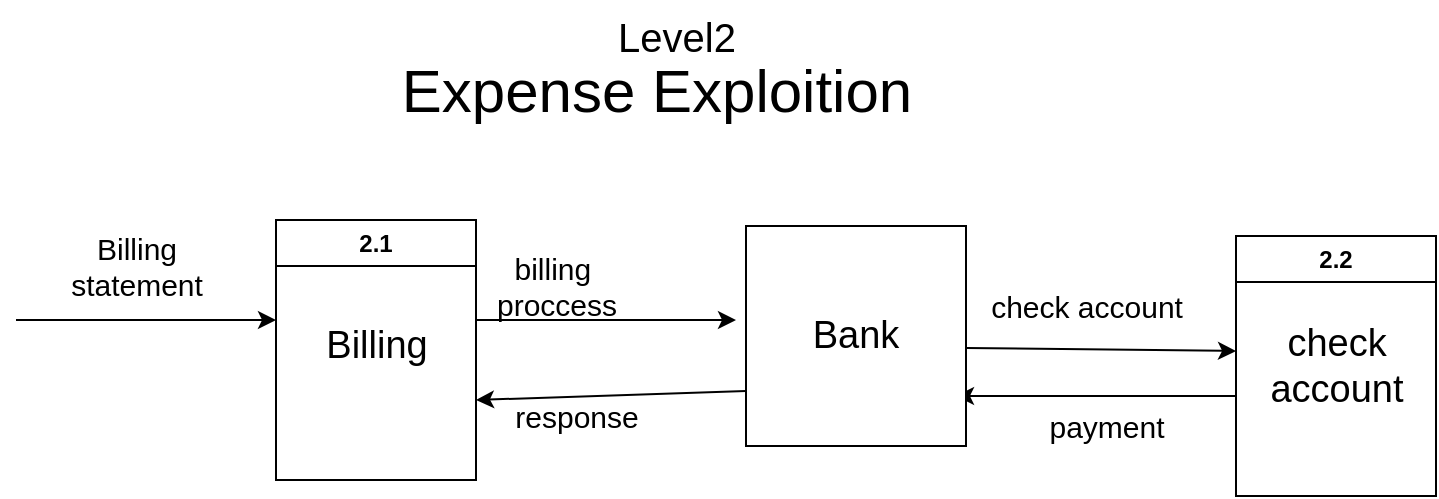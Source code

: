 <mxfile version="24.1.0" type="github">
  <diagram name="Page-1" id="6133507b-19e7-1e82-6fc7-422aa6c4b21f">
    <mxGraphModel dx="2150" dy="522" grid="1" gridSize="10" guides="1" tooltips="1" connect="1" arrows="1" fold="1" page="1" pageScale="1" pageWidth="1100" pageHeight="850" background="none" math="0" shadow="0">
      <root>
        <mxCell id="0" />
        <mxCell id="1" parent="0" />
        <mxCell id="MJDXx_GrSuv8oWpGFcrC-1" value="2.1" style="swimlane;whiteSpace=wrap;html=1;" vertex="1" parent="1">
          <mxGeometry x="-930" y="130" width="100" height="130" as="geometry" />
        </mxCell>
        <mxCell id="MJDXx_GrSuv8oWpGFcrC-2" value="&lt;font style=&quot;font-size: 19px;&quot;&gt;Billing&lt;/font&gt;" style="text;html=1;align=center;verticalAlign=middle;resizable=0;points=[];autosize=1;strokeColor=none;fillColor=none;" vertex="1" parent="1">
          <mxGeometry x="-915" y="173" width="70" height="40" as="geometry" />
        </mxCell>
        <mxCell id="MJDXx_GrSuv8oWpGFcrC-3" value="" style="endArrow=classic;html=1;rounded=0;" edge="1" parent="1">
          <mxGeometry width="50" height="50" relative="1" as="geometry">
            <mxPoint x="-1060" y="180" as="sourcePoint" />
            <mxPoint x="-930" y="180" as="targetPoint" />
          </mxGeometry>
        </mxCell>
        <mxCell id="MJDXx_GrSuv8oWpGFcrC-5" value="" style="endArrow=classic;html=1;rounded=0;" edge="1" parent="1">
          <mxGeometry width="50" height="50" relative="1" as="geometry">
            <mxPoint x="-830" y="180" as="sourcePoint" />
            <mxPoint x="-700" y="180" as="targetPoint" />
          </mxGeometry>
        </mxCell>
        <mxCell id="MJDXx_GrSuv8oWpGFcrC-6" value="" style="endArrow=classic;html=1;rounded=0;exitX=0;exitY=0.75;exitDx=0;exitDy=0;" edge="1" parent="1" source="MJDXx_GrSuv8oWpGFcrC-50">
          <mxGeometry width="50" height="50" relative="1" as="geometry">
            <mxPoint x="-668.48" y="218" as="sourcePoint" />
            <mxPoint x="-830" y="220" as="targetPoint" />
          </mxGeometry>
        </mxCell>
        <mxCell id="MJDXx_GrSuv8oWpGFcrC-9" value="" style="endArrow=classic;html=1;rounded=0;entryX=0;entryY=0.5;entryDx=0;entryDy=0;" edge="1" parent="1">
          <mxGeometry width="50" height="50" relative="1" as="geometry">
            <mxPoint x="-585" y="194" as="sourcePoint" />
            <mxPoint x="-450" y="195.5" as="targetPoint" />
          </mxGeometry>
        </mxCell>
        <mxCell id="MJDXx_GrSuv8oWpGFcrC-12" value="&lt;font style=&quot;font-size: 15px;&quot;&gt;Billing&lt;/font&gt;&lt;div&gt;&lt;font style=&quot;font-size: 15px;&quot;&gt;statement&lt;/font&gt;&lt;/div&gt;" style="text;html=1;align=center;verticalAlign=middle;resizable=0;points=[];autosize=1;strokeColor=none;fillColor=none;" vertex="1" parent="1">
          <mxGeometry x="-1045" y="128" width="90" height="50" as="geometry" />
        </mxCell>
        <mxCell id="MJDXx_GrSuv8oWpGFcrC-14" value="&lt;font style=&quot;font-size: 15px;&quot;&gt;billing&amp;nbsp;&lt;/font&gt;&lt;div&gt;&lt;font style=&quot;font-size: 15px;&quot;&gt;proccess&lt;/font&gt;&lt;/div&gt;" style="text;html=1;align=center;verticalAlign=middle;resizable=0;points=[];autosize=1;strokeColor=none;fillColor=none;" vertex="1" parent="1">
          <mxGeometry x="-830" y="138" width="80" height="50" as="geometry" />
        </mxCell>
        <mxCell id="MJDXx_GrSuv8oWpGFcrC-15" value="&lt;font style=&quot;font-size: 15px;&quot;&gt;response&lt;/font&gt;" style="text;html=1;align=center;verticalAlign=middle;resizable=0;points=[];autosize=1;strokeColor=none;fillColor=none;" vertex="1" parent="1">
          <mxGeometry x="-825" y="213" width="90" height="30" as="geometry" />
        </mxCell>
        <mxCell id="MJDXx_GrSuv8oWpGFcrC-16" value="&lt;font style=&quot;font-size: 15px;&quot;&gt;payment&lt;/font&gt;" style="text;html=1;align=center;verticalAlign=middle;resizable=0;points=[];autosize=1;strokeColor=none;fillColor=none;" vertex="1" parent="1">
          <mxGeometry x="-555" y="218" width="80" height="30" as="geometry" />
        </mxCell>
        <mxCell id="MJDXx_GrSuv8oWpGFcrC-17" value="" style="endArrow=classic;html=1;rounded=0;exitX=0.067;exitY=1.075;exitDx=0;exitDy=0;exitPerimeter=0;" edge="1" parent="1">
          <mxGeometry width="50" height="50" relative="1" as="geometry">
            <mxPoint x="-450" y="218" as="sourcePoint" />
            <mxPoint x="-590" y="218" as="targetPoint" />
          </mxGeometry>
        </mxCell>
        <mxCell id="MJDXx_GrSuv8oWpGFcrC-18" value="&lt;font style=&quot;font-size: 15px;&quot;&gt;check account&lt;/font&gt;" style="text;html=1;align=center;verticalAlign=middle;resizable=0;points=[];autosize=1;strokeColor=none;fillColor=none;" vertex="1" parent="1">
          <mxGeometry x="-585" y="158" width="120" height="30" as="geometry" />
        </mxCell>
        <mxCell id="MJDXx_GrSuv8oWpGFcrC-48" value="&lt;font style=&quot;font-size: 20px;&quot;&gt;Level2&lt;/font&gt;&lt;div style=&quot;font-size: 20px;&quot;&gt;&lt;br&gt;&lt;/div&gt;" style="text;html=1;align=center;verticalAlign=middle;resizable=0;points=[];autosize=1;strokeColor=none;fillColor=none;" vertex="1" parent="1">
          <mxGeometry x="-770" y="20" width="80" height="60" as="geometry" />
        </mxCell>
        <mxCell id="MJDXx_GrSuv8oWpGFcrC-49" value="&lt;font style=&quot;font-size: 30px;&quot;&gt;Expense Exploition&lt;/font&gt;&lt;div style=&quot;font-size: 30px;&quot;&gt;&lt;br&gt;&lt;/div&gt;" style="text;html=1;align=center;verticalAlign=middle;resizable=0;points=[];autosize=1;strokeColor=none;fillColor=none;" vertex="1" parent="1">
          <mxGeometry x="-880" y="38" width="280" height="90" as="geometry" />
        </mxCell>
        <mxCell id="MJDXx_GrSuv8oWpGFcrC-50" value="&lt;font style=&quot;font-size: 19px;&quot;&gt;Bank&lt;/font&gt;" style="whiteSpace=wrap;html=1;aspect=fixed;" vertex="1" parent="1">
          <mxGeometry x="-695" y="133" width="110" height="110" as="geometry" />
        </mxCell>
        <mxCell id="MJDXx_GrSuv8oWpGFcrC-51" value="2.2" style="swimlane;whiteSpace=wrap;html=1;startSize=23;" vertex="1" parent="1">
          <mxGeometry x="-450" y="138" width="100" height="130" as="geometry" />
        </mxCell>
        <mxCell id="MJDXx_GrSuv8oWpGFcrC-52" value="&lt;div&gt;&lt;font style=&quot;font-size: 19px;&quot;&gt;check&lt;/font&gt;&lt;/div&gt;&lt;div&gt;&lt;span style=&quot;font-size: 19px;&quot;&gt;account&lt;/span&gt;&lt;/div&gt;" style="text;html=1;align=center;verticalAlign=middle;resizable=0;points=[];autosize=1;strokeColor=none;fillColor=none;" vertex="1" parent="MJDXx_GrSuv8oWpGFcrC-51">
          <mxGeometry x="5" y="35" width="90" height="60" as="geometry" />
        </mxCell>
      </root>
    </mxGraphModel>
  </diagram>
</mxfile>
